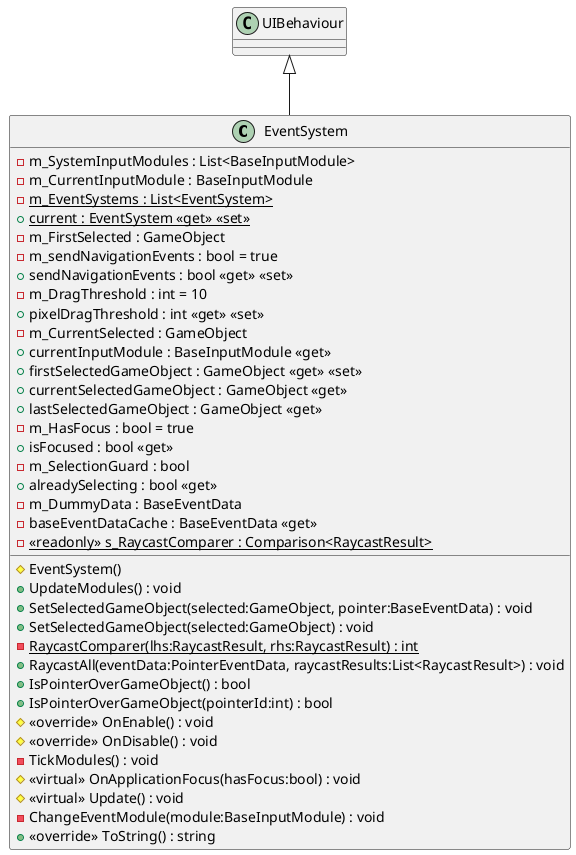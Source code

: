 @startuml
class EventSystem {
    - m_SystemInputModules : List<BaseInputModule>
    - m_CurrentInputModule : BaseInputModule
    - {static} m_EventSystems : List<EventSystem>
    + {static} current : EventSystem <<get>> <<set>>
    - m_FirstSelected : GameObject
    - m_sendNavigationEvents : bool = true
    + sendNavigationEvents : bool <<get>> <<set>>
    - m_DragThreshold : int = 10
    + pixelDragThreshold : int <<get>> <<set>>
    - m_CurrentSelected : GameObject
    + currentInputModule : BaseInputModule <<get>>
    + firstSelectedGameObject : GameObject <<get>> <<set>>
    + currentSelectedGameObject : GameObject <<get>>
    + lastSelectedGameObject : GameObject <<get>>
    - m_HasFocus : bool = true
    + isFocused : bool <<get>>
    # EventSystem()
    + UpdateModules() : void
    - m_SelectionGuard : bool
    + alreadySelecting : bool <<get>>
    + SetSelectedGameObject(selected:GameObject, pointer:BaseEventData) : void
    - m_DummyData : BaseEventData
    - baseEventDataCache : BaseEventData <<get>>
    + SetSelectedGameObject(selected:GameObject) : void
    - {static} RaycastComparer(lhs:RaycastResult, rhs:RaycastResult) : int
    - {static} <<readonly>> s_RaycastComparer : Comparison<RaycastResult>
    + RaycastAll(eventData:PointerEventData, raycastResults:List<RaycastResult>) : void
    + IsPointerOverGameObject() : bool
    + IsPointerOverGameObject(pointerId:int) : bool
    # <<override>> OnEnable() : void
    # <<override>> OnDisable() : void
    - TickModules() : void
    # <<virtual>> OnApplicationFocus(hasFocus:bool) : void
    # <<virtual>> Update() : void
    - ChangeEventModule(module:BaseInputModule) : void
    + <<override>> ToString() : string
}
UIBehaviour <|-- EventSystem
@enduml
